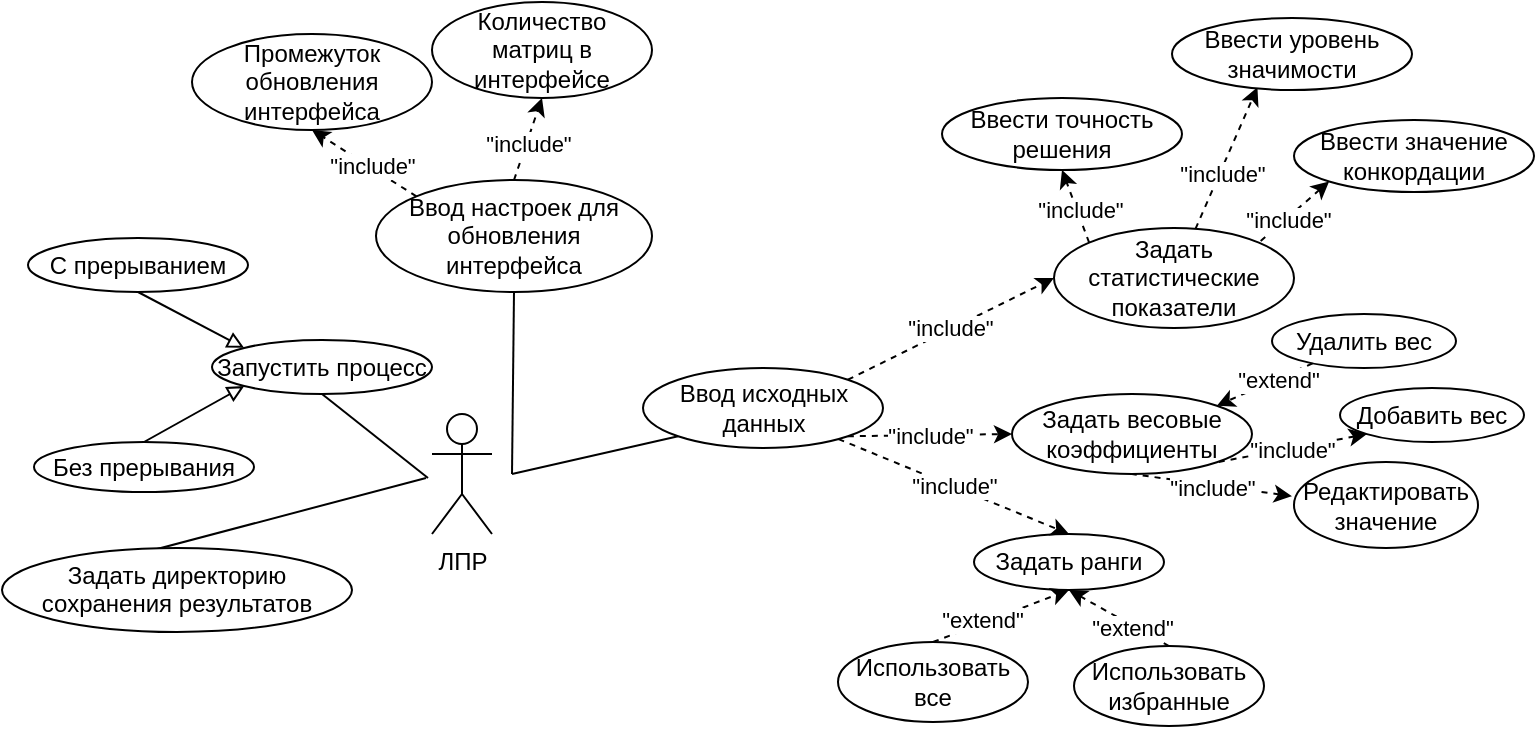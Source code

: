 <mxfile version="22.1.5" type="github">
  <diagram name="Страница — 1" id="13ZsyIA3A2PHv1gfF3Tv">
    <mxGraphModel dx="988" dy="532" grid="0" gridSize="10" guides="1" tooltips="1" connect="1" arrows="1" fold="1" page="1" pageScale="1" pageWidth="1169" pageHeight="827" math="0" shadow="0">
      <root>
        <mxCell id="0" />
        <mxCell id="1" parent="0" />
        <mxCell id="pmKTjgoHwWbGK0lNRpNX-5" style="rounded=0;orthogonalLoop=1;jettySize=auto;html=1;entryX=0.5;entryY=1;entryDx=0;entryDy=0;endArrow=none;endFill=0;" edge="1" parent="1" target="S01E7SAqJd3VSEOtWKj2-32">
          <mxGeometry relative="1" as="geometry">
            <mxPoint x="228" y="342" as="sourcePoint" />
          </mxGeometry>
        </mxCell>
        <mxCell id="u1M5d2YBWSQStyXBgiU--1" value="ЛПР" style="shape=umlActor;verticalLabelPosition=bottom;verticalAlign=top;html=1;outlineConnect=0;" parent="1" vertex="1">
          <mxGeometry x="230" y="310" width="30" height="60" as="geometry" />
        </mxCell>
        <mxCell id="u1M5d2YBWSQStyXBgiU--2" value="" style="endArrow=none;html=1;rounded=0;endFill=0;entryX=0;entryY=1;entryDx=0;entryDy=0;" parent="1" edge="1" target="pmKTjgoHwWbGK0lNRpNX-6">
          <mxGeometry width="50" height="50" relative="1" as="geometry">
            <mxPoint x="270" y="340" as="sourcePoint" />
            <mxPoint x="360" y="320" as="targetPoint" />
          </mxGeometry>
        </mxCell>
        <mxCell id="S01E7SAqJd3VSEOtWKj2-6" value="&quot;include&quot;" style="rounded=0;orthogonalLoop=1;jettySize=auto;html=1;entryX=0.356;entryY=0.962;entryDx=0;entryDy=0;dashed=1;entryPerimeter=0;" parent="1" source="S01E7SAqJd3VSEOtWKj2-2" target="S01E7SAqJd3VSEOtWKj2-5" edge="1">
          <mxGeometry x="-0.219" y="-1" relative="1" as="geometry">
            <mxPoint as="offset" />
          </mxGeometry>
        </mxCell>
        <mxCell id="S01E7SAqJd3VSEOtWKj2-2" value="Задать&lt;br&gt;статистические показатели" style="ellipse;whiteSpace=wrap;html=1;" parent="1" vertex="1">
          <mxGeometry x="541" y="217" width="120" height="50" as="geometry" />
        </mxCell>
        <mxCell id="S01E7SAqJd3VSEOtWKj2-4" value="&quot;include&quot;" style="rounded=0;orthogonalLoop=1;jettySize=auto;html=1;exitX=0;exitY=1;exitDx=0;exitDy=0;entryX=1;entryY=0;entryDx=0;entryDy=0;endArrow=none;endFill=0;dashed=1;startArrow=classic;startFill=1;" parent="1" source="S01E7SAqJd3VSEOtWKj2-3" target="S01E7SAqJd3VSEOtWKj2-2" edge="1">
          <mxGeometry x="0.214" y="1" relative="1" as="geometry">
            <mxPoint as="offset" />
          </mxGeometry>
        </mxCell>
        <mxCell id="S01E7SAqJd3VSEOtWKj2-3" value="Ввести значение конкордации" style="ellipse;whiteSpace=wrap;html=1;" parent="1" vertex="1">
          <mxGeometry x="661" y="163" width="120" height="36" as="geometry" />
        </mxCell>
        <mxCell id="S01E7SAqJd3VSEOtWKj2-5" value="Ввести уровень значимости" style="ellipse;whiteSpace=wrap;html=1;" parent="1" vertex="1">
          <mxGeometry x="600" y="112" width="120" height="36" as="geometry" />
        </mxCell>
        <mxCell id="S01E7SAqJd3VSEOtWKj2-7" value="Ввести точность решения" style="ellipse;whiteSpace=wrap;html=1;" parent="1" vertex="1">
          <mxGeometry x="485" y="152" width="120" height="36" as="geometry" />
        </mxCell>
        <mxCell id="S01E7SAqJd3VSEOtWKj2-8" value="&quot;include&quot;" style="rounded=0;orthogonalLoop=1;jettySize=auto;html=1;exitX=0;exitY=0;exitDx=0;exitDy=0;entryX=0.5;entryY=1;entryDx=0;entryDy=0;dashed=1;" parent="1" source="S01E7SAqJd3VSEOtWKj2-2" target="S01E7SAqJd3VSEOtWKj2-7" edge="1">
          <mxGeometry x="-0.125" y="-1" relative="1" as="geometry">
            <mxPoint x="419.003" y="140.996" as="sourcePoint" />
            <mxPoint as="offset" />
          </mxGeometry>
        </mxCell>
        <mxCell id="S01E7SAqJd3VSEOtWKj2-10" value="Задать ранги" style="ellipse;whiteSpace=wrap;html=1;" parent="1" vertex="1">
          <mxGeometry x="501" y="370" width="95" height="28" as="geometry" />
        </mxCell>
        <mxCell id="S01E7SAqJd3VSEOtWKj2-12" value="Удалить вес" style="ellipse;whiteSpace=wrap;html=1;" parent="1" vertex="1">
          <mxGeometry x="650" y="260" width="92" height="27" as="geometry" />
        </mxCell>
        <mxCell id="S01E7SAqJd3VSEOtWKj2-13" value="&quot;extend&quot;" style="rounded=0;orthogonalLoop=1;jettySize=auto;html=1;entryX=1;entryY=0;entryDx=0;entryDy=0;dashed=1;" parent="1" source="S01E7SAqJd3VSEOtWKj2-12" target="u1M5d2YBWSQStyXBgiU--3" edge="1">
          <mxGeometry x="-0.265" y="1" relative="1" as="geometry">
            <mxPoint x="674.4" y="335.56" as="targetPoint" />
            <mxPoint as="offset" />
          </mxGeometry>
        </mxCell>
        <mxCell id="S01E7SAqJd3VSEOtWKj2-14" value="Добавить вес" style="ellipse;whiteSpace=wrap;html=1;" parent="1" vertex="1">
          <mxGeometry x="684" y="297" width="92" height="27" as="geometry" />
        </mxCell>
        <mxCell id="S01E7SAqJd3VSEOtWKj2-16" value="&quot;include&quot;" style="rounded=0;orthogonalLoop=1;jettySize=auto;html=1;exitX=0;exitY=1;exitDx=0;exitDy=0;entryX=1;entryY=1;entryDx=0;entryDy=0;endArrow=none;endFill=0;dashed=1;startArrow=classic;startFill=1;" parent="1" source="S01E7SAqJd3VSEOtWKj2-14" target="u1M5d2YBWSQStyXBgiU--3" edge="1">
          <mxGeometry x="0.002" y="1" relative="1" as="geometry">
            <mxPoint x="637" y="401" as="sourcePoint" />
            <mxPoint x="602" y="431" as="targetPoint" />
            <mxPoint as="offset" />
          </mxGeometry>
        </mxCell>
        <mxCell id="u1M5d2YBWSQStyXBgiU--3" value="Задать весовые&lt;br&gt;коэффициенты" style="ellipse;whiteSpace=wrap;html=1;" parent="1" vertex="1">
          <mxGeometry x="520" y="300" width="120" height="40" as="geometry" />
        </mxCell>
        <mxCell id="S01E7SAqJd3VSEOtWKj2-17" value="Использовать все" style="ellipse;whiteSpace=wrap;html=1;" parent="1" vertex="1">
          <mxGeometry x="433" y="424" width="95" height="40" as="geometry" />
        </mxCell>
        <mxCell id="S01E7SAqJd3VSEOtWKj2-18" value="&quot;extend&quot;" style="rounded=0;orthogonalLoop=1;jettySize=auto;html=1;entryX=0.5;entryY=1;entryDx=0;entryDy=0;dashed=1;exitX=0.5;exitY=0;exitDx=0;exitDy=0;" parent="1" source="S01E7SAqJd3VSEOtWKj2-17" target="S01E7SAqJd3VSEOtWKj2-10" edge="1">
          <mxGeometry x="-0.265" y="1" relative="1" as="geometry">
            <mxPoint x="539" y="432" as="sourcePoint" />
            <mxPoint x="588" y="450" as="targetPoint" />
            <mxPoint as="offset" />
          </mxGeometry>
        </mxCell>
        <mxCell id="S01E7SAqJd3VSEOtWKj2-23" value="" style="endArrow=none;html=1;rounded=0;entryX=0.5;entryY=1;entryDx=0;entryDy=0;" parent="1" target="S01E7SAqJd3VSEOtWKj2-24" edge="1">
          <mxGeometry width="50" height="50" relative="1" as="geometry">
            <mxPoint x="270" y="340" as="sourcePoint" />
            <mxPoint x="292" y="245" as="targetPoint" />
          </mxGeometry>
        </mxCell>
        <mxCell id="S01E7SAqJd3VSEOtWKj2-24" value="Ввод настроек для обновления интерфейса" style="ellipse;whiteSpace=wrap;html=1;" parent="1" vertex="1">
          <mxGeometry x="202" y="193" width="138" height="56" as="geometry" />
        </mxCell>
        <mxCell id="S01E7SAqJd3VSEOtWKj2-27" value="&quot;include&quot;" style="rounded=0;orthogonalLoop=1;jettySize=auto;html=1;exitX=0;exitY=0;exitDx=0;exitDy=0;dashed=1;entryX=0.5;entryY=1;entryDx=0;entryDy=0;" parent="1" source="S01E7SAqJd3VSEOtWKj2-24" target="S01E7SAqJd3VSEOtWKj2-28" edge="1">
          <mxGeometry x="-0.125" y="-1" relative="1" as="geometry">
            <mxPoint x="207" y="181" as="sourcePoint" />
            <mxPoint x="212" y="169" as="targetPoint" />
            <mxPoint as="offset" />
          </mxGeometry>
        </mxCell>
        <mxCell id="S01E7SAqJd3VSEOtWKj2-28" value="Промежуток обновления&lt;br&gt;интерфейса" style="ellipse;whiteSpace=wrap;html=1;" parent="1" vertex="1">
          <mxGeometry x="110" y="120" width="120" height="48" as="geometry" />
        </mxCell>
        <mxCell id="S01E7SAqJd3VSEOtWKj2-29" value="&quot;include&quot;" style="rounded=0;orthogonalLoop=1;jettySize=auto;html=1;exitX=0.5;exitY=0;exitDx=0;exitDy=0;dashed=1;entryX=0.5;entryY=1;entryDx=0;entryDy=0;" parent="1" source="S01E7SAqJd3VSEOtWKj2-24" target="S01E7SAqJd3VSEOtWKj2-30" edge="1">
          <mxGeometry x="-0.125" y="-1" relative="1" as="geometry">
            <mxPoint x="232" y="211" as="sourcePoint" />
            <mxPoint x="282" y="153" as="targetPoint" />
            <mxPoint as="offset" />
          </mxGeometry>
        </mxCell>
        <mxCell id="S01E7SAqJd3VSEOtWKj2-30" value="Количество матриц в интерфейсе" style="ellipse;whiteSpace=wrap;html=1;" parent="1" vertex="1">
          <mxGeometry x="230" y="104" width="110" height="48" as="geometry" />
        </mxCell>
        <mxCell id="S01E7SAqJd3VSEOtWKj2-32" value="Запустить процесс" style="ellipse;whiteSpace=wrap;html=1;" parent="1" vertex="1">
          <mxGeometry x="120" y="273" width="110" height="27" as="geometry" />
        </mxCell>
        <mxCell id="S01E7SAqJd3VSEOtWKj2-34" value="С прерыванием" style="ellipse;whiteSpace=wrap;html=1;" parent="1" vertex="1">
          <mxGeometry x="28" y="222" width="110" height="27" as="geometry" />
        </mxCell>
        <mxCell id="pmKTjgoHwWbGK0lNRpNX-3" style="rounded=0;orthogonalLoop=1;jettySize=auto;html=1;exitX=0.5;exitY=0;exitDx=0;exitDy=0;entryX=0;entryY=1;entryDx=0;entryDy=0;endArrow=block;endFill=0;" edge="1" parent="1" source="S01E7SAqJd3VSEOtWKj2-35" target="S01E7SAqJd3VSEOtWKj2-32">
          <mxGeometry relative="1" as="geometry" />
        </mxCell>
        <mxCell id="S01E7SAqJd3VSEOtWKj2-35" value="Без прерывания" style="ellipse;whiteSpace=wrap;html=1;" parent="1" vertex="1">
          <mxGeometry x="31" y="324" width="110" height="25" as="geometry" />
        </mxCell>
        <mxCell id="BjilEbDkBo1MqlYA68Uz-1" value="Использовать&lt;br&gt;избранные" style="ellipse;whiteSpace=wrap;html=1;" parent="1" vertex="1">
          <mxGeometry x="551" y="426" width="95" height="40" as="geometry" />
        </mxCell>
        <mxCell id="BjilEbDkBo1MqlYA68Uz-2" value="&quot;extend&quot;" style="rounded=0;orthogonalLoop=1;jettySize=auto;html=1;entryX=0.5;entryY=1;entryDx=0;entryDy=0;dashed=1;exitX=0.5;exitY=0;exitDx=0;exitDy=0;" parent="1" source="BjilEbDkBo1MqlYA68Uz-1" target="S01E7SAqJd3VSEOtWKj2-10" edge="1">
          <mxGeometry x="-0.265" y="1" relative="1" as="geometry">
            <mxPoint x="491" y="434" as="sourcePoint" />
            <mxPoint x="559" y="408" as="targetPoint" />
            <mxPoint as="offset" />
          </mxGeometry>
        </mxCell>
        <mxCell id="BjilEbDkBo1MqlYA68Uz-3" value="Редактировать значение" style="ellipse;whiteSpace=wrap;html=1;" parent="1" vertex="1">
          <mxGeometry x="661" y="334" width="92" height="43" as="geometry" />
        </mxCell>
        <mxCell id="BjilEbDkBo1MqlYA68Uz-7" value="&quot;include&quot;" style="rounded=0;orthogonalLoop=1;jettySize=auto;html=1;exitX=-0.011;exitY=0.397;exitDx=0;exitDy=0;entryX=0.5;entryY=1;entryDx=0;entryDy=0;endArrow=none;endFill=0;dashed=1;startArrow=classic;startFill=1;exitPerimeter=0;" parent="1" source="BjilEbDkBo1MqlYA68Uz-3" target="u1M5d2YBWSQStyXBgiU--3" edge="1">
          <mxGeometry x="0.002" y="1" relative="1" as="geometry">
            <mxPoint x="707" y="330" as="sourcePoint" />
            <mxPoint x="632" y="344" as="targetPoint" />
            <mxPoint as="offset" />
          </mxGeometry>
        </mxCell>
        <mxCell id="pmKTjgoHwWbGK0lNRpNX-2" style="rounded=0;orthogonalLoop=1;jettySize=auto;html=1;exitX=0;exitY=0.5;exitDx=0;exitDy=0;endArrow=none;endFill=0;" edge="1" parent="1" source="pmKTjgoHwWbGK0lNRpNX-1">
          <mxGeometry relative="1" as="geometry">
            <mxPoint x="227" y="342" as="targetPoint" />
          </mxGeometry>
        </mxCell>
        <mxCell id="pmKTjgoHwWbGK0lNRpNX-1" value="Задать директорию сохранения результатов" style="ellipse;whiteSpace=wrap;html=1;verticalAlign=top;" vertex="1" parent="1">
          <mxGeometry x="15" y="377" width="175" height="42" as="geometry" />
        </mxCell>
        <mxCell id="pmKTjgoHwWbGK0lNRpNX-4" style="rounded=0;orthogonalLoop=1;jettySize=auto;html=1;exitX=0.5;exitY=1;exitDx=0;exitDy=0;entryX=0;entryY=0;entryDx=0;entryDy=0;endArrow=block;endFill=0;" edge="1" parent="1" source="S01E7SAqJd3VSEOtWKj2-34" target="S01E7SAqJd3VSEOtWKj2-32">
          <mxGeometry relative="1" as="geometry">
            <mxPoint x="96" y="334" as="sourcePoint" />
            <mxPoint x="146" y="306" as="targetPoint" />
          </mxGeometry>
        </mxCell>
        <mxCell id="pmKTjgoHwWbGK0lNRpNX-7" value="&quot;include&quot;" style="rounded=0;orthogonalLoop=1;jettySize=auto;html=1;entryX=0;entryY=0.5;entryDx=0;entryDy=0;endArrow=classic;endFill=1;startArrow=none;startFill=0;dashed=1;exitX=1;exitY=1;exitDx=0;exitDy=0;" edge="1" parent="1" source="pmKTjgoHwWbGK0lNRpNX-6" target="u1M5d2YBWSQStyXBgiU--3">
          <mxGeometry relative="1" as="geometry">
            <mxPoint x="490.058" y="315.322" as="sourcePoint" />
          </mxGeometry>
        </mxCell>
        <mxCell id="pmKTjgoHwWbGK0lNRpNX-9" value="&quot;include&quot;" style="rounded=0;orthogonalLoop=1;jettySize=auto;html=1;entryX=0.5;entryY=0;entryDx=0;entryDy=0;endArrow=classic;endFill=1;dashed=1;" edge="1" parent="1" source="pmKTjgoHwWbGK0lNRpNX-6" target="S01E7SAqJd3VSEOtWKj2-10">
          <mxGeometry relative="1" as="geometry" />
        </mxCell>
        <mxCell id="pmKTjgoHwWbGK0lNRpNX-6" value="Ввод исходных&lt;br&gt;данных" style="ellipse;whiteSpace=wrap;html=1;" vertex="1" parent="1">
          <mxGeometry x="335.5" y="287" width="120" height="40" as="geometry" />
        </mxCell>
        <mxCell id="pmKTjgoHwWbGK0lNRpNX-8" value="&quot;include&quot;" style="rounded=0;orthogonalLoop=1;jettySize=auto;html=1;entryX=0;entryY=0.5;entryDx=0;entryDy=0;endArrow=classic;endFill=1;startArrow=none;startFill=0;dashed=1;exitX=1;exitY=0;exitDx=0;exitDy=0;" edge="1" parent="1" source="pmKTjgoHwWbGK0lNRpNX-6" target="S01E7SAqJd3VSEOtWKj2-2">
          <mxGeometry relative="1" as="geometry">
            <mxPoint x="448" y="331" as="sourcePoint" />
            <mxPoint x="530" y="330" as="targetPoint" />
          </mxGeometry>
        </mxCell>
      </root>
    </mxGraphModel>
  </diagram>
</mxfile>
